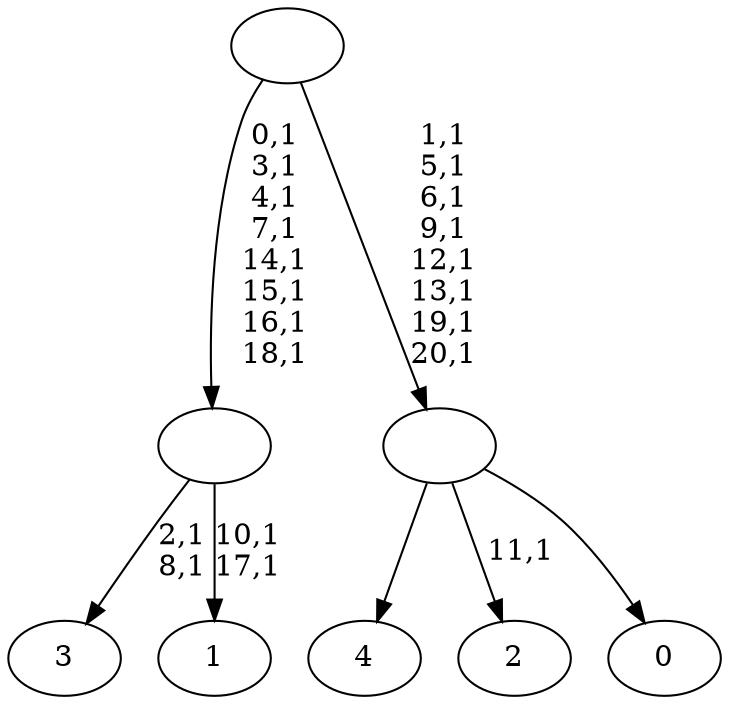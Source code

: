 digraph T {
	26 [label="4"]
	25 [label="3"]
	22 [label="2"]
	20 [label="1"]
	17 [label=""]
	9 [label="0"]
	8 [label=""]
	0 [label=""]
	17 -> 20 [label="10,1\n17,1"]
	17 -> 25 [label="2,1\n8,1"]
	8 -> 22 [label="11,1"]
	8 -> 26 [label=""]
	8 -> 9 [label=""]
	0 -> 8 [label="1,1\n5,1\n6,1\n9,1\n12,1\n13,1\n19,1\n20,1"]
	0 -> 17 [label="0,1\n3,1\n4,1\n7,1\n14,1\n15,1\n16,1\n18,1"]
}
